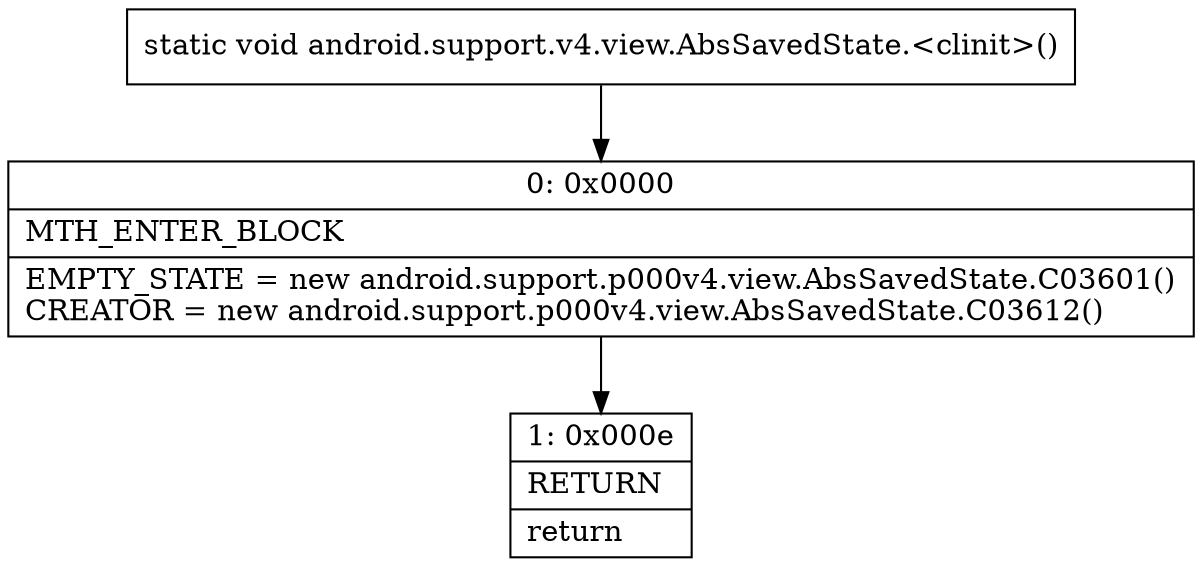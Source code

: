 digraph "CFG forandroid.support.v4.view.AbsSavedState.\<clinit\>()V" {
Node_0 [shape=record,label="{0\:\ 0x0000|MTH_ENTER_BLOCK\l|EMPTY_STATE = new android.support.p000v4.view.AbsSavedState.C03601()\lCREATOR = new android.support.p000v4.view.AbsSavedState.C03612()\l}"];
Node_1 [shape=record,label="{1\:\ 0x000e|RETURN\l|return\l}"];
MethodNode[shape=record,label="{static void android.support.v4.view.AbsSavedState.\<clinit\>() }"];
MethodNode -> Node_0;
Node_0 -> Node_1;
}

